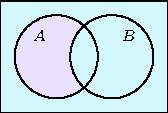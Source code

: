 size(3cm,0);
// Colors from "Still not getting any" by sp613g, https://kuler.adobe.com/#themeID/181115 
pen color_light1=rgb(219,213,242);
pen color_dark1=rgb(22,64,89);
pen color_base=rgb(201,235,242);
pen color_dark2=rgb(69,115,110);
pen color_light2=rgb(242,226,196);

pair z0=(0,0);
pair z1=(-1,0);  // center of circle1
pair z2=(1,0);  //  center of circle2
real r=1.5;     // radius
path c1=circle(z1,r);
path c2=circle(z2,r);
fill(c1,color_light1);
// fill(c2,color_base);

picture intersection=new picture;
fill(intersection,c1,color_base);
clip(intersection,c2);

add(intersection);

draw(c1);
draw(c2);

//draw("$\A$",box,z1);              // Requires [inline] package option.
//draw(Label("$\B$","$B$"),box,z2); // Requires [inline] package option.
real label_offset_x=0.4*r, label_offset_y=0.5*r;
label("{\scriptsize $A$}",z1+(-1*label_offset_x,label_offset_y));            
label("{\scriptsize $B$}",z2+(label_offset_x,label_offset_y));

// pair z=(0,-2);
// real m=3;
// margin BigMargin=Margin(0,m*dot(unit(z1-z),unit(z0-z)));

// draw(Label("$A\cap B$",0),conj(z)--z0,Arrow,BigMargin);
// draw(Label("$A\cup B$",0),z--z0,Arrow,BigMargin);
// draw(z--z1,Arrow,Margin(0,m));
// draw(z--z2,Arrow,Margin(0,m));

shipout(bbox(0.25cm, filltype=FillDraw(fillpen=color_base)));
